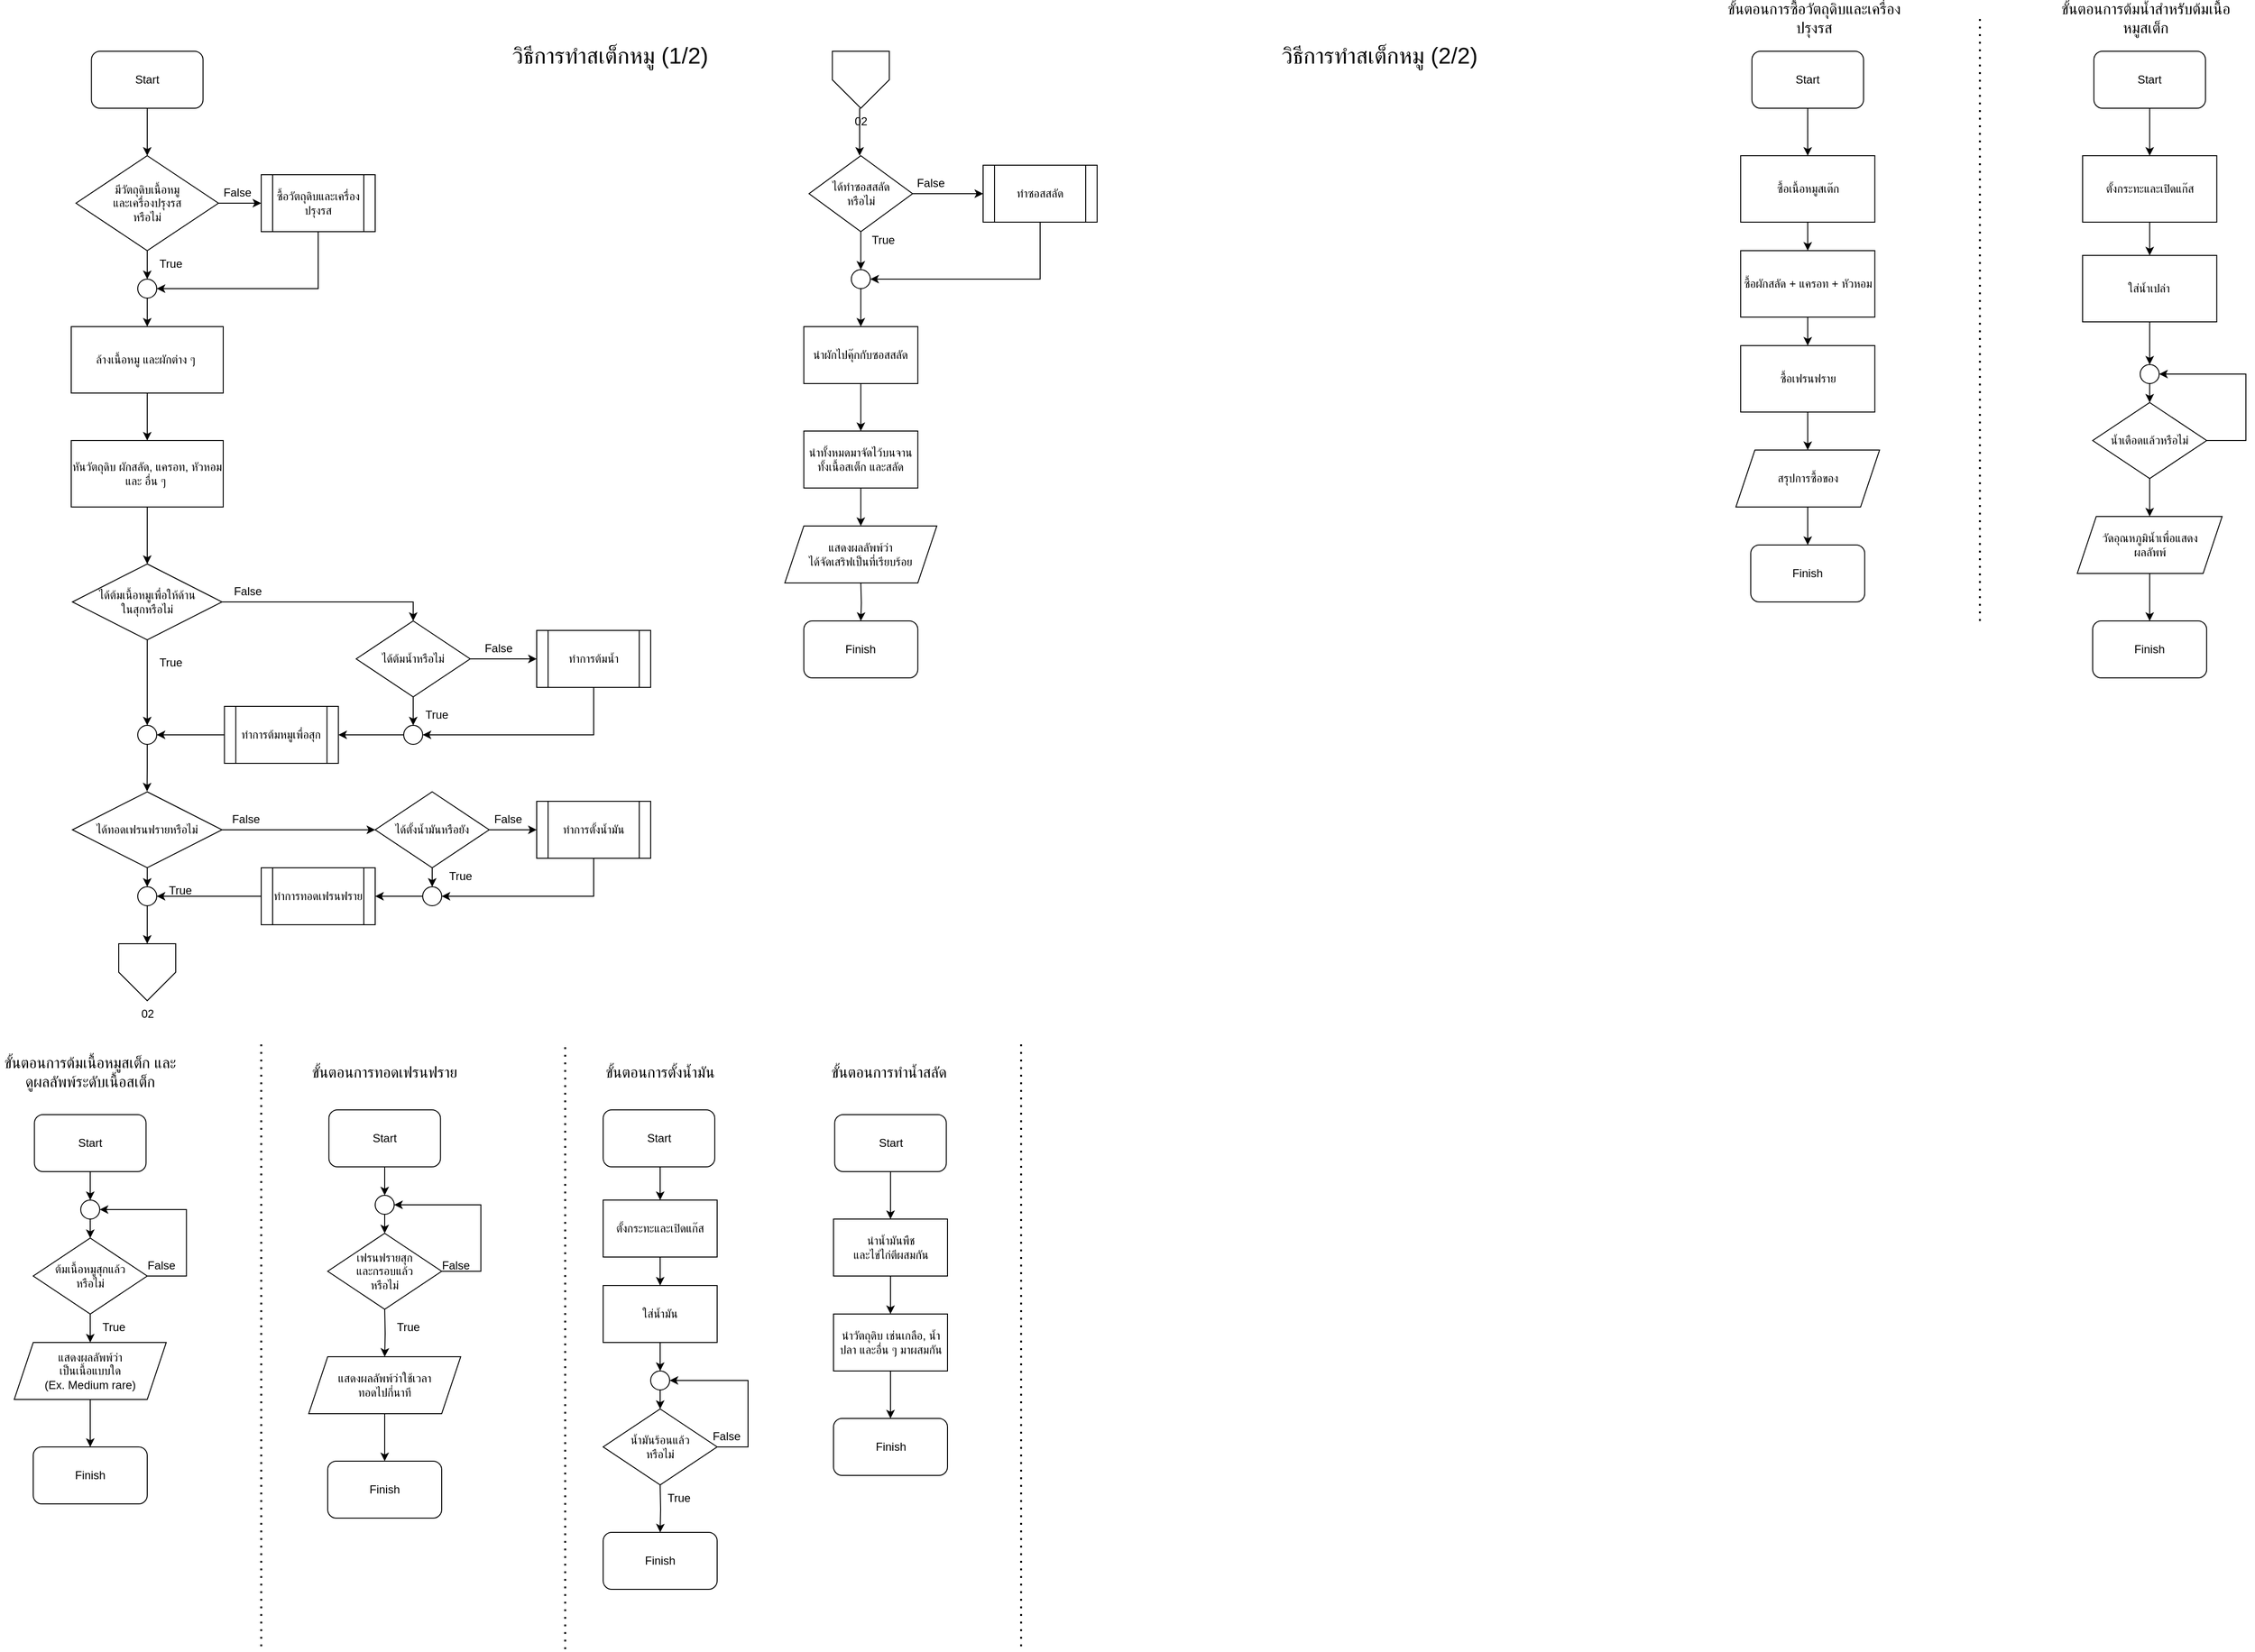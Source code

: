 <mxfile version="17.1.3" type="device"><diagram id="gJ90UiFm5n3dc3_7L640" name="Page-1"><mxGraphModel dx="1832" dy="1016" grid="1" gridSize="10" guides="1" tooltips="1" connect="1" arrows="1" fold="1" page="1" pageScale="1" pageWidth="850" pageHeight="1100" math="0" shadow="0"><root><mxCell id="0"/><mxCell id="1" parent="0"/><mxCell id="WUhJeXgYKdXcVIIAXhQl-6" style="edgeStyle=orthogonalEdgeStyle;rounded=0;orthogonalLoop=1;jettySize=auto;html=1;exitX=0.5;exitY=1;exitDx=0;exitDy=0;entryX=0.5;entryY=0;entryDx=0;entryDy=0;" edge="1" parent="1" source="WUhJeXgYKdXcVIIAXhQl-2" target="WUhJeXgYKdXcVIIAXhQl-5"><mxGeometry relative="1" as="geometry"/></mxCell><mxCell id="WUhJeXgYKdXcVIIAXhQl-2" value="Start" style="rounded=1;whiteSpace=wrap;html=1;" vertex="1" parent="1"><mxGeometry x="141.25" y="80" width="117.5" height="60" as="geometry"/></mxCell><mxCell id="WUhJeXgYKdXcVIIAXhQl-8" style="edgeStyle=orthogonalEdgeStyle;rounded=0;orthogonalLoop=1;jettySize=auto;html=1;exitX=1;exitY=0.5;exitDx=0;exitDy=0;" edge="1" parent="1" source="WUhJeXgYKdXcVIIAXhQl-5" target="WUhJeXgYKdXcVIIAXhQl-7"><mxGeometry relative="1" as="geometry"/></mxCell><mxCell id="WUhJeXgYKdXcVIIAXhQl-14" style="edgeStyle=orthogonalEdgeStyle;rounded=0;orthogonalLoop=1;jettySize=auto;html=1;exitX=0.5;exitY=1;exitDx=0;exitDy=0;entryX=0.5;entryY=0;entryDx=0;entryDy=0;" edge="1" parent="1" source="WUhJeXgYKdXcVIIAXhQl-5" target="WUhJeXgYKdXcVIIAXhQl-13"><mxGeometry relative="1" as="geometry"/></mxCell><mxCell id="WUhJeXgYKdXcVIIAXhQl-5" value="มีวัตถุดิบเนื้อหมู&lt;br&gt;และเครื่องปรุงรส&lt;br&gt;หรือไม่" style="rhombus;whiteSpace=wrap;html=1;" vertex="1" parent="1"><mxGeometry x="125" y="190" width="150" height="100" as="geometry"/></mxCell><mxCell id="WUhJeXgYKdXcVIIAXhQl-16" style="edgeStyle=orthogonalEdgeStyle;rounded=0;orthogonalLoop=1;jettySize=auto;html=1;exitX=0.5;exitY=1;exitDx=0;exitDy=0;entryX=1;entryY=0.5;entryDx=0;entryDy=0;" edge="1" parent="1" source="WUhJeXgYKdXcVIIAXhQl-7" target="WUhJeXgYKdXcVIIAXhQl-13"><mxGeometry relative="1" as="geometry"/></mxCell><mxCell id="WUhJeXgYKdXcVIIAXhQl-7" value="ซื้อวัตถุดิบและเครื่องปรุงรส" style="shape=process;whiteSpace=wrap;html=1;backgroundOutline=1;" vertex="1" parent="1"><mxGeometry x="320" y="210" width="120" height="60" as="geometry"/></mxCell><mxCell id="WUhJeXgYKdXcVIIAXhQl-15" style="edgeStyle=orthogonalEdgeStyle;rounded=0;orthogonalLoop=1;jettySize=auto;html=1;exitX=0.5;exitY=1;exitDx=0;exitDy=0;entryX=0.5;entryY=0;entryDx=0;entryDy=0;" edge="1" parent="1" source="WUhJeXgYKdXcVIIAXhQl-13"><mxGeometry relative="1" as="geometry"><mxPoint x="200" y="370" as="targetPoint"/></mxGeometry></mxCell><mxCell id="WUhJeXgYKdXcVIIAXhQl-13" value="" style="ellipse;whiteSpace=wrap;html=1;aspect=fixed;" vertex="1" parent="1"><mxGeometry x="190" y="320" width="20" height="20" as="geometry"/></mxCell><mxCell id="WUhJeXgYKdXcVIIAXhQl-25" style="edgeStyle=orthogonalEdgeStyle;rounded=0;orthogonalLoop=1;jettySize=auto;html=1;exitX=0.5;exitY=1;exitDx=0;exitDy=0;" edge="1" parent="1" source="WUhJeXgYKdXcVIIAXhQl-22" target="WUhJeXgYKdXcVIIAXhQl-24"><mxGeometry relative="1" as="geometry"/></mxCell><mxCell id="WUhJeXgYKdXcVIIAXhQl-22" value="ล้างเนื้อหมู และผักต่าง ๆ&amp;nbsp;" style="rounded=0;whiteSpace=wrap;html=1;" vertex="1" parent="1"><mxGeometry x="120" y="370" width="160" height="70" as="geometry"/></mxCell><mxCell id="WUhJeXgYKdXcVIIAXhQl-29" style="edgeStyle=orthogonalEdgeStyle;rounded=0;orthogonalLoop=1;jettySize=auto;html=1;exitX=0.5;exitY=1;exitDx=0;exitDy=0;entryX=0.5;entryY=0;entryDx=0;entryDy=0;" edge="1" parent="1" source="WUhJeXgYKdXcVIIAXhQl-24" target="WUhJeXgYKdXcVIIAXhQl-28"><mxGeometry relative="1" as="geometry"/></mxCell><mxCell id="WUhJeXgYKdXcVIIAXhQl-24" value="หันวัตถุดิบ ผักสลัด, แครอท, หัวหอม และ อื่น ๆ&amp;nbsp;" style="rounded=0;whiteSpace=wrap;html=1;" vertex="1" parent="1"><mxGeometry x="120" y="490" width="160" height="70" as="geometry"/></mxCell><mxCell id="WUhJeXgYKdXcVIIAXhQl-36" style="edgeStyle=orthogonalEdgeStyle;rounded=0;orthogonalLoop=1;jettySize=auto;html=1;exitX=0.5;exitY=1;exitDx=0;exitDy=0;entryX=0.5;entryY=0;entryDx=0;entryDy=0;" edge="1" parent="1" source="WUhJeXgYKdXcVIIAXhQl-28" target="WUhJeXgYKdXcVIIAXhQl-34"><mxGeometry relative="1" as="geometry"/></mxCell><mxCell id="WUhJeXgYKdXcVIIAXhQl-44" style="edgeStyle=orthogonalEdgeStyle;rounded=0;orthogonalLoop=1;jettySize=auto;html=1;exitX=1;exitY=0.5;exitDx=0;exitDy=0;entryX=0.5;entryY=0;entryDx=0;entryDy=0;" edge="1" parent="1" source="WUhJeXgYKdXcVIIAXhQl-28" target="WUhJeXgYKdXcVIIAXhQl-39"><mxGeometry relative="1" as="geometry"/></mxCell><mxCell id="WUhJeXgYKdXcVIIAXhQl-28" value="ได้ต้มเนื้อหมูเพื่อให้ด้าน&lt;br&gt;ในสุกหรือไม่" style="rhombus;whiteSpace=wrap;html=1;" vertex="1" parent="1"><mxGeometry x="121.25" y="620" width="157.5" height="80" as="geometry"/></mxCell><mxCell id="WUhJeXgYKdXcVIIAXhQl-37" style="edgeStyle=orthogonalEdgeStyle;rounded=0;orthogonalLoop=1;jettySize=auto;html=1;exitX=0.5;exitY=1;exitDx=0;exitDy=0;entryX=0.491;entryY=-0.006;entryDx=0;entryDy=0;entryPerimeter=0;" edge="1" parent="1" source="WUhJeXgYKdXcVIIAXhQl-34"><mxGeometry relative="1" as="geometry"><mxPoint x="199.81" y="859.58" as="targetPoint"/></mxGeometry></mxCell><mxCell id="WUhJeXgYKdXcVIIAXhQl-34" value="" style="ellipse;whiteSpace=wrap;html=1;aspect=fixed;" vertex="1" parent="1"><mxGeometry x="190" y="790" width="20" height="20" as="geometry"/></mxCell><mxCell id="WUhJeXgYKdXcVIIAXhQl-43" style="edgeStyle=orthogonalEdgeStyle;rounded=0;orthogonalLoop=1;jettySize=auto;html=1;exitX=0.5;exitY=1;exitDx=0;exitDy=0;entryX=1;entryY=0.5;entryDx=0;entryDy=0;" edge="1" parent="1" source="WUhJeXgYKdXcVIIAXhQl-38" target="WUhJeXgYKdXcVIIAXhQl-41"><mxGeometry relative="1" as="geometry"/></mxCell><mxCell id="WUhJeXgYKdXcVIIAXhQl-38" value="ทำการต้มนํ้า" style="shape=process;whiteSpace=wrap;html=1;backgroundOutline=1;" vertex="1" parent="1"><mxGeometry x="610" y="690" width="120" height="60" as="geometry"/></mxCell><mxCell id="WUhJeXgYKdXcVIIAXhQl-40" style="edgeStyle=orthogonalEdgeStyle;rounded=0;orthogonalLoop=1;jettySize=auto;html=1;exitX=1;exitY=0.5;exitDx=0;exitDy=0;entryX=0;entryY=0.5;entryDx=0;entryDy=0;" edge="1" parent="1" source="WUhJeXgYKdXcVIIAXhQl-39" target="WUhJeXgYKdXcVIIAXhQl-38"><mxGeometry relative="1" as="geometry"/></mxCell><mxCell id="WUhJeXgYKdXcVIIAXhQl-42" style="edgeStyle=orthogonalEdgeStyle;rounded=0;orthogonalLoop=1;jettySize=auto;html=1;exitX=0.5;exitY=1;exitDx=0;exitDy=0;entryX=0.5;entryY=0;entryDx=0;entryDy=0;" edge="1" parent="1" source="WUhJeXgYKdXcVIIAXhQl-39" target="WUhJeXgYKdXcVIIAXhQl-41"><mxGeometry relative="1" as="geometry"/></mxCell><mxCell id="WUhJeXgYKdXcVIIAXhQl-39" value="ได้ต้มนํ้าหรือไม่" style="rhombus;whiteSpace=wrap;html=1;" vertex="1" parent="1"><mxGeometry x="420" y="680" width="120" height="80" as="geometry"/></mxCell><mxCell id="WUhJeXgYKdXcVIIAXhQl-47" style="edgeStyle=orthogonalEdgeStyle;rounded=0;orthogonalLoop=1;jettySize=auto;html=1;exitX=0;exitY=0.5;exitDx=0;exitDy=0;" edge="1" parent="1" source="WUhJeXgYKdXcVIIAXhQl-41" target="WUhJeXgYKdXcVIIAXhQl-46"><mxGeometry relative="1" as="geometry"/></mxCell><mxCell id="WUhJeXgYKdXcVIIAXhQl-41" value="" style="ellipse;whiteSpace=wrap;html=1;aspect=fixed;" vertex="1" parent="1"><mxGeometry x="470" y="790" width="20" height="20" as="geometry"/></mxCell><mxCell id="WUhJeXgYKdXcVIIAXhQl-48" value="" style="edgeStyle=orthogonalEdgeStyle;rounded=0;orthogonalLoop=1;jettySize=auto;html=1;" edge="1" parent="1" source="WUhJeXgYKdXcVIIAXhQl-46" target="WUhJeXgYKdXcVIIAXhQl-34"><mxGeometry relative="1" as="geometry"/></mxCell><mxCell id="WUhJeXgYKdXcVIIAXhQl-46" value="ทำการต้มหมูเพื่อสุก" style="shape=process;whiteSpace=wrap;html=1;backgroundOutline=1;" vertex="1" parent="1"><mxGeometry x="281.25" y="770" width="120" height="60" as="geometry"/></mxCell><mxCell id="WUhJeXgYKdXcVIIAXhQl-50" value="02" style="verticalLabelPosition=bottom;verticalAlign=top;html=1;shape=offPageConnector;rounded=0;size=0.5;" vertex="1" parent="1"><mxGeometry x="170" y="1020" width="60" height="60" as="geometry"/></mxCell><mxCell id="WUhJeXgYKdXcVIIAXhQl-53" style="edgeStyle=orthogonalEdgeStyle;rounded=0;orthogonalLoop=1;jettySize=auto;html=1;exitX=0.5;exitY=1;exitDx=0;exitDy=0;entryX=0.5;entryY=0;entryDx=0;entryDy=0;" edge="1" parent="1"><mxGeometry relative="1" as="geometry"><mxPoint x="950" y="140" as="sourcePoint"/><mxPoint x="950.0" y="190" as="targetPoint"/></mxGeometry></mxCell><mxCell id="WUhJeXgYKdXcVIIAXhQl-83" value="02" style="verticalLabelPosition=bottom;verticalAlign=top;html=1;shape=offPageConnector;rounded=0;size=0.5;" vertex="1" parent="1"><mxGeometry x="921.25" y="80" width="60" height="60" as="geometry"/></mxCell><mxCell id="WUhJeXgYKdXcVIIAXhQl-91" style="edgeStyle=orthogonalEdgeStyle;rounded=0;orthogonalLoop=1;jettySize=auto;html=1;exitX=0.5;exitY=1;exitDx=0;exitDy=0;entryX=0.5;entryY=0;entryDx=0;entryDy=0;" edge="1" parent="1" source="WUhJeXgYKdXcVIIAXhQl-84" target="WUhJeXgYKdXcVIIAXhQl-88"><mxGeometry relative="1" as="geometry"/></mxCell><mxCell id="WUhJeXgYKdXcVIIAXhQl-165" style="edgeStyle=orthogonalEdgeStyle;rounded=0;orthogonalLoop=1;jettySize=auto;html=1;exitX=1;exitY=0.5;exitDx=0;exitDy=0;entryX=0;entryY=0.5;entryDx=0;entryDy=0;" edge="1" parent="1" source="WUhJeXgYKdXcVIIAXhQl-84" target="WUhJeXgYKdXcVIIAXhQl-164"><mxGeometry relative="1" as="geometry"/></mxCell><mxCell id="WUhJeXgYKdXcVIIAXhQl-84" value="ได้ทอดเฟรนฟรายหรือไม่" style="rhombus;whiteSpace=wrap;html=1;" vertex="1" parent="1"><mxGeometry x="121.25" y="860" width="157.5" height="80" as="geometry"/></mxCell><mxCell id="WUhJeXgYKdXcVIIAXhQl-89" style="edgeStyle=orthogonalEdgeStyle;rounded=0;orthogonalLoop=1;jettySize=auto;html=1;exitX=0.5;exitY=1;exitDx=0;exitDy=0;entryX=0.5;entryY=0;entryDx=0;entryDy=0;" edge="1" parent="1" source="WUhJeXgYKdXcVIIAXhQl-88" target="WUhJeXgYKdXcVIIAXhQl-50"><mxGeometry relative="1" as="geometry"/></mxCell><mxCell id="WUhJeXgYKdXcVIIAXhQl-88" value="" style="ellipse;whiteSpace=wrap;html=1;aspect=fixed;" vertex="1" parent="1"><mxGeometry x="190" y="960" width="20" height="20" as="geometry"/></mxCell><mxCell id="WUhJeXgYKdXcVIIAXhQl-95" style="edgeStyle=orthogonalEdgeStyle;rounded=0;orthogonalLoop=1;jettySize=auto;html=1;exitX=1;exitY=0.5;exitDx=0;exitDy=0;entryX=0;entryY=0.5;entryDx=0;entryDy=0;" edge="1" parent="1" source="WUhJeXgYKdXcVIIAXhQl-92" target="WUhJeXgYKdXcVIIAXhQl-94"><mxGeometry relative="1" as="geometry"/></mxCell><mxCell id="WUhJeXgYKdXcVIIAXhQl-97" style="edgeStyle=orthogonalEdgeStyle;rounded=0;orthogonalLoop=1;jettySize=auto;html=1;exitX=0.5;exitY=1;exitDx=0;exitDy=0;entryX=0.5;entryY=0;entryDx=0;entryDy=0;" edge="1" parent="1" source="WUhJeXgYKdXcVIIAXhQl-92" target="WUhJeXgYKdXcVIIAXhQl-93"><mxGeometry relative="1" as="geometry"/></mxCell><mxCell id="WUhJeXgYKdXcVIIAXhQl-92" value="ได้ทำซอสสลัด&lt;br&gt;หรือไม่" style="rhombus;whiteSpace=wrap;html=1;" vertex="1" parent="1"><mxGeometry x="896.75" y="190" width="109" height="80" as="geometry"/></mxCell><mxCell id="WUhJeXgYKdXcVIIAXhQl-101" style="edgeStyle=orthogonalEdgeStyle;rounded=0;orthogonalLoop=1;jettySize=auto;html=1;exitX=0.5;exitY=1;exitDx=0;exitDy=0;entryX=0.5;entryY=0;entryDx=0;entryDy=0;" edge="1" parent="1" source="WUhJeXgYKdXcVIIAXhQl-93" target="WUhJeXgYKdXcVIIAXhQl-99"><mxGeometry relative="1" as="geometry"/></mxCell><mxCell id="WUhJeXgYKdXcVIIAXhQl-93" value="" style="ellipse;whiteSpace=wrap;html=1;aspect=fixed;" vertex="1" parent="1"><mxGeometry x="941.25" y="310" width="20" height="20" as="geometry"/></mxCell><mxCell id="WUhJeXgYKdXcVIIAXhQl-96" style="edgeStyle=orthogonalEdgeStyle;rounded=0;orthogonalLoop=1;jettySize=auto;html=1;exitX=0.5;exitY=1;exitDx=0;exitDy=0;entryX=1;entryY=0.5;entryDx=0;entryDy=0;" edge="1" parent="1" source="WUhJeXgYKdXcVIIAXhQl-94" target="WUhJeXgYKdXcVIIAXhQl-93"><mxGeometry relative="1" as="geometry"/></mxCell><mxCell id="WUhJeXgYKdXcVIIAXhQl-94" value="ทำซอสสลัด" style="shape=process;whiteSpace=wrap;html=1;backgroundOutline=1;" vertex="1" parent="1"><mxGeometry x="1080" y="200" width="120" height="60" as="geometry"/></mxCell><mxCell id="WUhJeXgYKdXcVIIAXhQl-103" style="edgeStyle=orthogonalEdgeStyle;rounded=0;orthogonalLoop=1;jettySize=auto;html=1;exitX=0.5;exitY=1;exitDx=0;exitDy=0;entryX=0.5;entryY=0;entryDx=0;entryDy=0;" edge="1" parent="1" source="WUhJeXgYKdXcVIIAXhQl-99" target="WUhJeXgYKdXcVIIAXhQl-102"><mxGeometry relative="1" as="geometry"/></mxCell><mxCell id="WUhJeXgYKdXcVIIAXhQl-99" value="นำผักไปคุ๊กกับซอสสลัด" style="rounded=0;whiteSpace=wrap;html=1;" vertex="1" parent="1"><mxGeometry x="891.25" y="370" width="120" height="60" as="geometry"/></mxCell><mxCell id="WUhJeXgYKdXcVIIAXhQl-106" style="edgeStyle=orthogonalEdgeStyle;rounded=0;orthogonalLoop=1;jettySize=auto;html=1;exitX=0.5;exitY=1;exitDx=0;exitDy=0;entryX=0.5;entryY=0;entryDx=0;entryDy=0;" edge="1" parent="1" target="WUhJeXgYKdXcVIIAXhQl-104"><mxGeometry relative="1" as="geometry"><mxPoint x="951.25" y="640" as="sourcePoint"/></mxGeometry></mxCell><mxCell id="WUhJeXgYKdXcVIIAXhQl-196" style="edgeStyle=orthogonalEdgeStyle;rounded=0;orthogonalLoop=1;jettySize=auto;html=1;exitX=0.5;exitY=1;exitDx=0;exitDy=0;" edge="1" parent="1" source="WUhJeXgYKdXcVIIAXhQl-102" target="WUhJeXgYKdXcVIIAXhQl-195"><mxGeometry relative="1" as="geometry"/></mxCell><mxCell id="WUhJeXgYKdXcVIIAXhQl-102" value="นำทั้งหมดมาจัดไว้บนจาน ทั้งเนื้อสเต็ก และสลัด" style="rounded=0;whiteSpace=wrap;html=1;" vertex="1" parent="1"><mxGeometry x="891.25" y="480" width="120" height="60" as="geometry"/></mxCell><mxCell id="WUhJeXgYKdXcVIIAXhQl-104" value="Finish" style="rounded=1;whiteSpace=wrap;html=1;" vertex="1" parent="1"><mxGeometry x="891.25" y="680" width="120" height="60" as="geometry"/></mxCell><mxCell id="WUhJeXgYKdXcVIIAXhQl-107" style="edgeStyle=orthogonalEdgeStyle;rounded=0;orthogonalLoop=1;jettySize=auto;html=1;exitX=0.5;exitY=1;exitDx=0;exitDy=0;entryX=0.5;entryY=0;entryDx=0;entryDy=0;" edge="1" parent="1" source="WUhJeXgYKdXcVIIAXhQl-108"><mxGeometry relative="1" as="geometry"><mxPoint x="1948.13" y="190" as="targetPoint"/></mxGeometry></mxCell><mxCell id="WUhJeXgYKdXcVIIAXhQl-108" value="Start" style="rounded=1;whiteSpace=wrap;html=1;" vertex="1" parent="1"><mxGeometry x="1889.38" y="80" width="117.5" height="60" as="geometry"/></mxCell><mxCell id="WUhJeXgYKdXcVIIAXhQl-116" style="edgeStyle=orthogonalEdgeStyle;rounded=0;orthogonalLoop=1;jettySize=auto;html=1;exitX=0.5;exitY=1;exitDx=0;exitDy=0;entryX=0.5;entryY=0;entryDx=0;entryDy=0;" edge="1" parent="1" source="WUhJeXgYKdXcVIIAXhQl-112" target="WUhJeXgYKdXcVIIAXhQl-115"><mxGeometry relative="1" as="geometry"/></mxCell><mxCell id="WUhJeXgYKdXcVIIAXhQl-112" value="ซื้อเนื้อหมูสเต๊ก" style="rounded=0;whiteSpace=wrap;html=1;" vertex="1" parent="1"><mxGeometry x="1877.51" y="190" width="141.25" height="70" as="geometry"/></mxCell><mxCell id="WUhJeXgYKdXcVIIAXhQl-121" style="edgeStyle=orthogonalEdgeStyle;rounded=0;orthogonalLoop=1;jettySize=auto;html=1;exitX=0.5;exitY=1;exitDx=0;exitDy=0;entryX=0.5;entryY=0;entryDx=0;entryDy=0;" edge="1" parent="1" source="WUhJeXgYKdXcVIIAXhQl-114" target="WUhJeXgYKdXcVIIAXhQl-120"><mxGeometry relative="1" as="geometry"/></mxCell><mxCell id="WUhJeXgYKdXcVIIAXhQl-114" value="สรุปการซื้อของ" style="shape=parallelogram;perimeter=parallelogramPerimeter;whiteSpace=wrap;html=1;fixedSize=1;" vertex="1" parent="1"><mxGeometry x="1872.51" y="500" width="151.25" height="60" as="geometry"/></mxCell><mxCell id="WUhJeXgYKdXcVIIAXhQl-118" style="edgeStyle=orthogonalEdgeStyle;rounded=0;orthogonalLoop=1;jettySize=auto;html=1;exitX=0.5;exitY=1;exitDx=0;exitDy=0;entryX=0.5;entryY=0;entryDx=0;entryDy=0;" edge="1" parent="1" source="WUhJeXgYKdXcVIIAXhQl-115" target="WUhJeXgYKdXcVIIAXhQl-117"><mxGeometry relative="1" as="geometry"/></mxCell><mxCell id="WUhJeXgYKdXcVIIAXhQl-115" value="ซื้อผักสลัด + แครอท + หัวหอม" style="rounded=0;whiteSpace=wrap;html=1;" vertex="1" parent="1"><mxGeometry x="1877.51" y="290" width="141.25" height="70" as="geometry"/></mxCell><mxCell id="WUhJeXgYKdXcVIIAXhQl-119" style="edgeStyle=orthogonalEdgeStyle;rounded=0;orthogonalLoop=1;jettySize=auto;html=1;exitX=0.5;exitY=1;exitDx=0;exitDy=0;entryX=0.5;entryY=0;entryDx=0;entryDy=0;" edge="1" parent="1" source="WUhJeXgYKdXcVIIAXhQl-117" target="WUhJeXgYKdXcVIIAXhQl-114"><mxGeometry relative="1" as="geometry"/></mxCell><mxCell id="WUhJeXgYKdXcVIIAXhQl-117" value="ซื้อเฟรนฟราย" style="rounded=0;whiteSpace=wrap;html=1;" vertex="1" parent="1"><mxGeometry x="1877.51" y="390" width="141.25" height="70" as="geometry"/></mxCell><mxCell id="WUhJeXgYKdXcVIIAXhQl-120" value="Finish" style="rounded=1;whiteSpace=wrap;html=1;" vertex="1" parent="1"><mxGeometry x="1888.13" y="600" width="120" height="60" as="geometry"/></mxCell><mxCell id="WUhJeXgYKdXcVIIAXhQl-221" value="" style="edgeStyle=orthogonalEdgeStyle;rounded=0;orthogonalLoop=1;jettySize=auto;html=1;fontSize=24;" edge="1" parent="1" source="WUhJeXgYKdXcVIIAXhQl-124" target="WUhJeXgYKdXcVIIAXhQl-217"><mxGeometry relative="1" as="geometry"/></mxCell><mxCell id="WUhJeXgYKdXcVIIAXhQl-124" value="Start" style="rounded=1;whiteSpace=wrap;html=1;" vertex="1" parent="1"><mxGeometry x="2249.39" y="80" width="117.5" height="60" as="geometry"/></mxCell><mxCell id="WUhJeXgYKdXcVIIAXhQl-129" style="edgeStyle=orthogonalEdgeStyle;rounded=0;orthogonalLoop=1;jettySize=auto;html=1;exitX=1;exitY=0.5;exitDx=0;exitDy=0;entryX=1;entryY=0.5;entryDx=0;entryDy=0;" edge="1" parent="1" source="WUhJeXgYKdXcVIIAXhQl-125" target="WUhJeXgYKdXcVIIAXhQl-126"><mxGeometry relative="1" as="geometry"><Array as="points"><mxPoint x="2409.38" y="490"/><mxPoint x="2409.38" y="420"/></Array></mxGeometry></mxCell><mxCell id="WUhJeXgYKdXcVIIAXhQl-151" style="edgeStyle=orthogonalEdgeStyle;rounded=0;orthogonalLoop=1;jettySize=auto;html=1;exitX=0.5;exitY=1;exitDx=0;exitDy=0;entryX=0.5;entryY=0;entryDx=0;entryDy=0;" edge="1" parent="1" source="WUhJeXgYKdXcVIIAXhQl-125" target="WUhJeXgYKdXcVIIAXhQl-149"><mxGeometry relative="1" as="geometry"/></mxCell><mxCell id="WUhJeXgYKdXcVIIAXhQl-125" value="นํ้าเดือดแล้วหรือไม่" style="rhombus;whiteSpace=wrap;html=1;" vertex="1" parent="1"><mxGeometry x="2248.13" y="450" width="120" height="80" as="geometry"/></mxCell><mxCell id="WUhJeXgYKdXcVIIAXhQl-128" style="edgeStyle=orthogonalEdgeStyle;rounded=0;orthogonalLoop=1;jettySize=auto;html=1;exitX=0.5;exitY=1;exitDx=0;exitDy=0;entryX=0.5;entryY=0;entryDx=0;entryDy=0;" edge="1" parent="1" source="WUhJeXgYKdXcVIIAXhQl-126" target="WUhJeXgYKdXcVIIAXhQl-125"><mxGeometry relative="1" as="geometry"/></mxCell><mxCell id="WUhJeXgYKdXcVIIAXhQl-126" value="" style="ellipse;whiteSpace=wrap;html=1;aspect=fixed;" vertex="1" parent="1"><mxGeometry x="2298.13" y="410" width="20" height="20" as="geometry"/></mxCell><mxCell id="WUhJeXgYKdXcVIIAXhQl-132" style="edgeStyle=orthogonalEdgeStyle;rounded=0;orthogonalLoop=1;jettySize=auto;html=1;exitX=0.5;exitY=1;exitDx=0;exitDy=0;entryX=0.5;entryY=0;entryDx=0;entryDy=0;" edge="1" parent="1" source="WUhJeXgYKdXcVIIAXhQl-133" target="WUhJeXgYKdXcVIIAXhQl-137"><mxGeometry relative="1" as="geometry"/></mxCell><mxCell id="WUhJeXgYKdXcVIIAXhQl-133" value="Start" style="rounded=1;whiteSpace=wrap;html=1;" vertex="1" parent="1"><mxGeometry x="81.25" y="1200" width="117.5" height="60" as="geometry"/></mxCell><mxCell id="WUhJeXgYKdXcVIIAXhQl-134" style="edgeStyle=orthogonalEdgeStyle;rounded=0;orthogonalLoop=1;jettySize=auto;html=1;exitX=1;exitY=0.5;exitDx=0;exitDy=0;entryX=1;entryY=0.5;entryDx=0;entryDy=0;" edge="1" parent="1" source="WUhJeXgYKdXcVIIAXhQl-135" target="WUhJeXgYKdXcVIIAXhQl-137"><mxGeometry relative="1" as="geometry"><Array as="points"><mxPoint x="241.25" y="1370"/><mxPoint x="241.25" y="1300"/></Array></mxGeometry></mxCell><mxCell id="WUhJeXgYKdXcVIIAXhQl-158" value="" style="edgeStyle=orthogonalEdgeStyle;rounded=0;orthogonalLoop=1;jettySize=auto;html=1;" edge="1" parent="1" source="WUhJeXgYKdXcVIIAXhQl-135" target="WUhJeXgYKdXcVIIAXhQl-153"><mxGeometry relative="1" as="geometry"/></mxCell><mxCell id="WUhJeXgYKdXcVIIAXhQl-135" value="ต้มเนื้อหมูสุกแล้ว&lt;br&gt;หรือไม่" style="rhombus;whiteSpace=wrap;html=1;" vertex="1" parent="1"><mxGeometry x="80" y="1330" width="120" height="80" as="geometry"/></mxCell><mxCell id="WUhJeXgYKdXcVIIAXhQl-136" style="edgeStyle=orthogonalEdgeStyle;rounded=0;orthogonalLoop=1;jettySize=auto;html=1;exitX=0.5;exitY=1;exitDx=0;exitDy=0;entryX=0.5;entryY=0;entryDx=0;entryDy=0;" edge="1" parent="1" source="WUhJeXgYKdXcVIIAXhQl-137" target="WUhJeXgYKdXcVIIAXhQl-135"><mxGeometry relative="1" as="geometry"/></mxCell><mxCell id="WUhJeXgYKdXcVIIAXhQl-137" value="" style="ellipse;whiteSpace=wrap;html=1;aspect=fixed;" vertex="1" parent="1"><mxGeometry x="130" y="1290" width="20" height="20" as="geometry"/></mxCell><mxCell id="WUhJeXgYKdXcVIIAXhQl-140" style="edgeStyle=orthogonalEdgeStyle;rounded=0;orthogonalLoop=1;jettySize=auto;html=1;exitX=0.5;exitY=1;exitDx=0;exitDy=0;entryX=0.5;entryY=0;entryDx=0;entryDy=0;" edge="1" parent="1" source="WUhJeXgYKdXcVIIAXhQl-141" target="WUhJeXgYKdXcVIIAXhQl-145"><mxGeometry relative="1" as="geometry"/></mxCell><mxCell id="WUhJeXgYKdXcVIIAXhQl-141" value="Start" style="rounded=1;whiteSpace=wrap;html=1;" vertex="1" parent="1"><mxGeometry x="391.25" y="1195" width="117.5" height="60" as="geometry"/></mxCell><mxCell id="WUhJeXgYKdXcVIIAXhQl-142" style="edgeStyle=orthogonalEdgeStyle;rounded=0;orthogonalLoop=1;jettySize=auto;html=1;exitX=1;exitY=0.5;exitDx=0;exitDy=0;entryX=1;entryY=0.5;entryDx=0;entryDy=0;" edge="1" parent="1" source="WUhJeXgYKdXcVIIAXhQl-143" target="WUhJeXgYKdXcVIIAXhQl-145"><mxGeometry relative="1" as="geometry"><Array as="points"><mxPoint x="551.25" y="1365"/><mxPoint x="551.25" y="1295"/></Array></mxGeometry></mxCell><mxCell id="WUhJeXgYKdXcVIIAXhQl-143" value="เฟรนฟรายสุก&lt;br&gt;และกรอบแล้ว&lt;br&gt;หรือไม่" style="rhombus;whiteSpace=wrap;html=1;" vertex="1" parent="1"><mxGeometry x="390" y="1325" width="120" height="80" as="geometry"/></mxCell><mxCell id="WUhJeXgYKdXcVIIAXhQl-144" style="edgeStyle=orthogonalEdgeStyle;rounded=0;orthogonalLoop=1;jettySize=auto;html=1;exitX=0.5;exitY=1;exitDx=0;exitDy=0;entryX=0.5;entryY=0;entryDx=0;entryDy=0;" edge="1" parent="1" source="WUhJeXgYKdXcVIIAXhQl-145" target="WUhJeXgYKdXcVIIAXhQl-143"><mxGeometry relative="1" as="geometry"/></mxCell><mxCell id="WUhJeXgYKdXcVIIAXhQl-145" value="" style="ellipse;whiteSpace=wrap;html=1;aspect=fixed;" vertex="1" parent="1"><mxGeometry x="440" y="1285" width="20" height="20" as="geometry"/></mxCell><mxCell id="WUhJeXgYKdXcVIIAXhQl-146" style="edgeStyle=orthogonalEdgeStyle;rounded=0;orthogonalLoop=1;jettySize=auto;html=1;exitX=0.5;exitY=1;exitDx=0;exitDy=0;entryX=0.5;entryY=0;entryDx=0;entryDy=0;" edge="1" parent="1" target="WUhJeXgYKdXcVIIAXhQl-160"><mxGeometry relative="1" as="geometry"><mxPoint x="450.005" y="1405" as="sourcePoint"/><mxPoint x="450" y="1445" as="targetPoint"/></mxGeometry></mxCell><mxCell id="WUhJeXgYKdXcVIIAXhQl-148" value="Finish" style="rounded=1;whiteSpace=wrap;html=1;" vertex="1" parent="1"><mxGeometry x="2248.1" y="680" width="120" height="60" as="geometry"/></mxCell><mxCell id="WUhJeXgYKdXcVIIAXhQl-150" value="" style="edgeStyle=orthogonalEdgeStyle;rounded=0;orthogonalLoop=1;jettySize=auto;html=1;" edge="1" parent="1" source="WUhJeXgYKdXcVIIAXhQl-149"><mxGeometry relative="1" as="geometry"><mxPoint x="2308.129" y="680" as="targetPoint"/></mxGeometry></mxCell><mxCell id="WUhJeXgYKdXcVIIAXhQl-149" value="วัดอุณหภูมินํ้าเพื่อแสดง&lt;br&gt;ผลลัพพ์" style="shape=parallelogram;perimeter=parallelogramPerimeter;whiteSpace=wrap;html=1;fixedSize=1;" vertex="1" parent="1"><mxGeometry x="2231.88" y="570" width="152.5" height="60" as="geometry"/></mxCell><mxCell id="WUhJeXgYKdXcVIIAXhQl-152" value="Finish" style="rounded=1;whiteSpace=wrap;html=1;" vertex="1" parent="1"><mxGeometry x="80" y="1550" width="120" height="60" as="geometry"/></mxCell><mxCell id="WUhJeXgYKdXcVIIAXhQl-155" style="edgeStyle=orthogonalEdgeStyle;rounded=0;orthogonalLoop=1;jettySize=auto;html=1;exitX=0.5;exitY=1;exitDx=0;exitDy=0;entryX=0.5;entryY=0;entryDx=0;entryDy=0;" edge="1" parent="1" source="WUhJeXgYKdXcVIIAXhQl-153" target="WUhJeXgYKdXcVIIAXhQl-152"><mxGeometry relative="1" as="geometry"/></mxCell><mxCell id="WUhJeXgYKdXcVIIAXhQl-153" value="แสดงผลลัพพ์ว่า&lt;br&gt;เป็นเนื้อแบบใด&lt;br&gt;(Ex. Medium rare)" style="shape=parallelogram;perimeter=parallelogramPerimeter;whiteSpace=wrap;html=1;fixedSize=1;" vertex="1" parent="1"><mxGeometry x="60" y="1440" width="160" height="60" as="geometry"/></mxCell><mxCell id="WUhJeXgYKdXcVIIAXhQl-159" value="Finish" style="rounded=1;whiteSpace=wrap;html=1;" vertex="1" parent="1"><mxGeometry x="390" y="1565" width="120" height="60" as="geometry"/></mxCell><mxCell id="WUhJeXgYKdXcVIIAXhQl-161" value="" style="edgeStyle=orthogonalEdgeStyle;rounded=0;orthogonalLoop=1;jettySize=auto;html=1;" edge="1" parent="1" source="WUhJeXgYKdXcVIIAXhQl-160" target="WUhJeXgYKdXcVIIAXhQl-159"><mxGeometry relative="1" as="geometry"/></mxCell><mxCell id="WUhJeXgYKdXcVIIAXhQl-160" value="แสดงผลลัพพ์ว่าใช้เวลา&lt;br&gt;ทอดไปกี่นาที" style="shape=parallelogram;perimeter=parallelogramPerimeter;whiteSpace=wrap;html=1;fixedSize=1;" vertex="1" parent="1"><mxGeometry x="370" y="1455" width="160" height="60" as="geometry"/></mxCell><mxCell id="WUhJeXgYKdXcVIIAXhQl-163" style="edgeStyle=orthogonalEdgeStyle;rounded=0;orthogonalLoop=1;jettySize=auto;html=1;exitX=0;exitY=0.5;exitDx=0;exitDy=0;entryX=1;entryY=0.5;entryDx=0;entryDy=0;" edge="1" parent="1" source="WUhJeXgYKdXcVIIAXhQl-162" target="WUhJeXgYKdXcVIIAXhQl-88"><mxGeometry relative="1" as="geometry"/></mxCell><mxCell id="WUhJeXgYKdXcVIIAXhQl-162" value="ทำการทอดเฟรนฟราย" style="shape=process;whiteSpace=wrap;html=1;backgroundOutline=1;" vertex="1" parent="1"><mxGeometry x="320" y="940" width="120" height="60" as="geometry"/></mxCell><mxCell id="WUhJeXgYKdXcVIIAXhQl-168" style="edgeStyle=orthogonalEdgeStyle;rounded=0;orthogonalLoop=1;jettySize=auto;html=1;exitX=0.5;exitY=1;exitDx=0;exitDy=0;entryX=0.5;entryY=0;entryDx=0;entryDy=0;" edge="1" parent="1" source="WUhJeXgYKdXcVIIAXhQl-164" target="WUhJeXgYKdXcVIIAXhQl-166"><mxGeometry relative="1" as="geometry"/></mxCell><mxCell id="WUhJeXgYKdXcVIIAXhQl-170" style="edgeStyle=orthogonalEdgeStyle;rounded=0;orthogonalLoop=1;jettySize=auto;html=1;exitX=1;exitY=0.5;exitDx=0;exitDy=0;entryX=0;entryY=0.5;entryDx=0;entryDy=0;" edge="1" parent="1" source="WUhJeXgYKdXcVIIAXhQl-164" target="WUhJeXgYKdXcVIIAXhQl-169"><mxGeometry relative="1" as="geometry"/></mxCell><mxCell id="WUhJeXgYKdXcVIIAXhQl-164" value="ได้ตั้งนํ้ามันหรือยัง" style="rhombus;whiteSpace=wrap;html=1;" vertex="1" parent="1"><mxGeometry x="440" y="860" width="120" height="80" as="geometry"/></mxCell><mxCell id="WUhJeXgYKdXcVIIAXhQl-167" style="edgeStyle=orthogonalEdgeStyle;rounded=0;orthogonalLoop=1;jettySize=auto;html=1;exitX=0;exitY=0.5;exitDx=0;exitDy=0;entryX=1;entryY=0.5;entryDx=0;entryDy=0;" edge="1" parent="1" source="WUhJeXgYKdXcVIIAXhQl-166" target="WUhJeXgYKdXcVIIAXhQl-162"><mxGeometry relative="1" as="geometry"/></mxCell><mxCell id="WUhJeXgYKdXcVIIAXhQl-166" value="" style="ellipse;whiteSpace=wrap;html=1;aspect=fixed;" vertex="1" parent="1"><mxGeometry x="490" y="960" width="20" height="20" as="geometry"/></mxCell><mxCell id="WUhJeXgYKdXcVIIAXhQl-171" style="edgeStyle=orthogonalEdgeStyle;rounded=0;orthogonalLoop=1;jettySize=auto;html=1;exitX=0.5;exitY=1;exitDx=0;exitDy=0;entryX=1;entryY=0.5;entryDx=0;entryDy=0;" edge="1" parent="1" source="WUhJeXgYKdXcVIIAXhQl-169" target="WUhJeXgYKdXcVIIAXhQl-166"><mxGeometry relative="1" as="geometry"/></mxCell><mxCell id="WUhJeXgYKdXcVIIAXhQl-169" value="ทำการตั้งนํ้ามัน" style="shape=process;whiteSpace=wrap;html=1;backgroundOutline=1;" vertex="1" parent="1"><mxGeometry x="610" y="870" width="120" height="60" as="geometry"/></mxCell><mxCell id="WUhJeXgYKdXcVIIAXhQl-209" style="edgeStyle=orthogonalEdgeStyle;rounded=0;orthogonalLoop=1;jettySize=auto;html=1;exitX=0.5;exitY=1;exitDx=0;exitDy=0;entryX=0.5;entryY=0;entryDx=0;entryDy=0;fontSize=16;" edge="1" parent="1" source="WUhJeXgYKdXcVIIAXhQl-173" target="WUhJeXgYKdXcVIIAXhQl-206"><mxGeometry relative="1" as="geometry"/></mxCell><mxCell id="WUhJeXgYKdXcVIIAXhQl-173" value="Start" style="rounded=1;whiteSpace=wrap;html=1;" vertex="1" parent="1"><mxGeometry x="680" y="1195" width="117.5" height="60" as="geometry"/></mxCell><mxCell id="WUhJeXgYKdXcVIIAXhQl-174" style="edgeStyle=orthogonalEdgeStyle;rounded=0;orthogonalLoop=1;jettySize=auto;html=1;exitX=1;exitY=0.5;exitDx=0;exitDy=0;entryX=1;entryY=0.5;entryDx=0;entryDy=0;" edge="1" parent="1" source="WUhJeXgYKdXcVIIAXhQl-175" target="WUhJeXgYKdXcVIIAXhQl-177"><mxGeometry relative="1" as="geometry"><Array as="points"><mxPoint x="832.5" y="1550"/><mxPoint x="832.5" y="1480"/></Array></mxGeometry></mxCell><mxCell id="WUhJeXgYKdXcVIIAXhQl-175" value="นํ้ามันร้อนแล้ว&lt;br&gt;หรือไม่" style="rhombus;whiteSpace=wrap;html=1;" vertex="1" parent="1"><mxGeometry x="680" y="1510" width="120" height="80" as="geometry"/></mxCell><mxCell id="WUhJeXgYKdXcVIIAXhQl-176" style="edgeStyle=orthogonalEdgeStyle;rounded=0;orthogonalLoop=1;jettySize=auto;html=1;exitX=0.5;exitY=1;exitDx=0;exitDy=0;entryX=0.5;entryY=0;entryDx=0;entryDy=0;" edge="1" parent="1" source="WUhJeXgYKdXcVIIAXhQl-177" target="WUhJeXgYKdXcVIIAXhQl-175"><mxGeometry relative="1" as="geometry"/></mxCell><mxCell id="WUhJeXgYKdXcVIIAXhQl-177" value="" style="ellipse;whiteSpace=wrap;html=1;aspect=fixed;" vertex="1" parent="1"><mxGeometry x="730" y="1470" width="20" height="20" as="geometry"/></mxCell><mxCell id="WUhJeXgYKdXcVIIAXhQl-179" value="Finish" style="rounded=1;whiteSpace=wrap;html=1;" vertex="1" parent="1"><mxGeometry x="680" y="1640" width="120" height="60" as="geometry"/></mxCell><mxCell id="WUhJeXgYKdXcVIIAXhQl-180" value="" style="edgeStyle=orthogonalEdgeStyle;rounded=0;orthogonalLoop=1;jettySize=auto;html=1;" edge="1" parent="1" target="WUhJeXgYKdXcVIIAXhQl-179"><mxGeometry relative="1" as="geometry"><mxPoint x="740" y="1590" as="sourcePoint"/></mxGeometry></mxCell><mxCell id="WUhJeXgYKdXcVIIAXhQl-194" value="" style="edgeStyle=orthogonalEdgeStyle;rounded=0;orthogonalLoop=1;jettySize=auto;html=1;" edge="1" parent="1" source="WUhJeXgYKdXcVIIAXhQl-183" target="WUhJeXgYKdXcVIIAXhQl-190"><mxGeometry relative="1" as="geometry"/></mxCell><mxCell id="WUhJeXgYKdXcVIIAXhQl-183" value="Start" style="rounded=1;whiteSpace=wrap;html=1;" vertex="1" parent="1"><mxGeometry x="923.75" y="1200" width="117.5" height="60" as="geometry"/></mxCell><mxCell id="WUhJeXgYKdXcVIIAXhQl-188" value="Finish" style="rounded=1;whiteSpace=wrap;html=1;" vertex="1" parent="1"><mxGeometry x="922.5" y="1520" width="120" height="60" as="geometry"/></mxCell><mxCell id="WUhJeXgYKdXcVIIAXhQl-189" value="" style="edgeStyle=orthogonalEdgeStyle;rounded=0;orthogonalLoop=1;jettySize=auto;html=1;" edge="1" parent="1"><mxGeometry relative="1" as="geometry"><mxPoint x="982.5" y="1470" as="sourcePoint"/><mxPoint x="982.5" y="1520" as="targetPoint"/></mxGeometry></mxCell><mxCell id="WUhJeXgYKdXcVIIAXhQl-193" style="edgeStyle=orthogonalEdgeStyle;rounded=0;orthogonalLoop=1;jettySize=auto;html=1;exitX=0.5;exitY=1;exitDx=0;exitDy=0;entryX=0.5;entryY=0;entryDx=0;entryDy=0;" edge="1" parent="1" source="WUhJeXgYKdXcVIIAXhQl-190" target="WUhJeXgYKdXcVIIAXhQl-192"><mxGeometry relative="1" as="geometry"/></mxCell><mxCell id="WUhJeXgYKdXcVIIAXhQl-190" value="นำนํ้ามันพืช&lt;br&gt;และไข่ไก่ตีผสมกัน" style="rounded=0;whiteSpace=wrap;html=1;" vertex="1" parent="1"><mxGeometry x="922.5" y="1310" width="120" height="60" as="geometry"/></mxCell><mxCell id="WUhJeXgYKdXcVIIAXhQl-192" value="นำวัตถุดิบ เช่นเกลือ, นํ้าปลา และอื่น ๆ มาผสมกัน" style="rounded=0;whiteSpace=wrap;html=1;" vertex="1" parent="1"><mxGeometry x="922.5" y="1410" width="120" height="60" as="geometry"/></mxCell><mxCell id="WUhJeXgYKdXcVIIAXhQl-195" value="แสดงผลลัพพ์ว่า&lt;br&gt;ได้จัดเสริฟเป็นที่เรียบร้อย" style="shape=parallelogram;perimeter=parallelogramPerimeter;whiteSpace=wrap;html=1;fixedSize=1;" vertex="1" parent="1"><mxGeometry x="871.25" y="580" width="160" height="60" as="geometry"/></mxCell><mxCell id="WUhJeXgYKdXcVIIAXhQl-197" value="&lt;font style=&quot;font-size: 16px&quot;&gt;ขั้นตอนการซื้อวัตถุดิบและเครื่องปรุงรส&lt;/font&gt;" style="text;html=1;strokeColor=none;fillColor=none;align=center;verticalAlign=middle;whiteSpace=wrap;rounded=0;" vertex="1" parent="1"><mxGeometry x="1860" y="30" width="190" height="30" as="geometry"/></mxCell><mxCell id="WUhJeXgYKdXcVIIAXhQl-198" value="" style="endArrow=none;dashed=1;html=1;dashPattern=1 3;strokeWidth=2;rounded=0;fontSize=16;" edge="1" parent="1"><mxGeometry width="50" height="50" relative="1" as="geometry"><mxPoint x="2129.38" y="680" as="sourcePoint"/><mxPoint x="2129.38" y="40" as="targetPoint"/></mxGeometry></mxCell><mxCell id="WUhJeXgYKdXcVIIAXhQl-199" value="&lt;font style=&quot;font-size: 16px&quot;&gt;ขั้นตอนการต้มนํ้าสำหรับต้มเนื้อหมูสเต็ก&lt;/font&gt;" style="text;html=1;strokeColor=none;fillColor=none;align=center;verticalAlign=middle;whiteSpace=wrap;rounded=0;" vertex="1" parent="1"><mxGeometry x="2209.38" y="30" width="190" height="30" as="geometry"/></mxCell><mxCell id="WUhJeXgYKdXcVIIAXhQl-201" value="&lt;font style=&quot;font-size: 16px&quot;&gt;ขั้นตอนการต้มเนื้อหมูสเต็ก และดูผลลัพพ์ระดับเนื้อสเต็ก&lt;/font&gt;" style="text;html=1;strokeColor=none;fillColor=none;align=center;verticalAlign=middle;whiteSpace=wrap;rounded=0;" vertex="1" parent="1"><mxGeometry x="45" y="1140" width="190" height="30" as="geometry"/></mxCell><mxCell id="WUhJeXgYKdXcVIIAXhQl-202" value="" style="endArrow=none;dashed=1;html=1;dashPattern=1 3;strokeWidth=2;rounded=0;fontSize=16;" edge="1" parent="1"><mxGeometry width="50" height="50" relative="1" as="geometry"><mxPoint x="320.0" y="1760" as="sourcePoint"/><mxPoint x="320.0" y="1120" as="targetPoint"/></mxGeometry></mxCell><mxCell id="WUhJeXgYKdXcVIIAXhQl-203" value="&lt;span style=&quot;font-size: 16px&quot;&gt;ขั้นตอนการทอดเฟรนฟราย&lt;/span&gt;" style="text;html=1;strokeColor=none;fillColor=none;align=center;verticalAlign=middle;whiteSpace=wrap;rounded=0;" vertex="1" parent="1"><mxGeometry x="355" y="1140" width="190" height="30" as="geometry"/></mxCell><mxCell id="WUhJeXgYKdXcVIIAXhQl-204" value="" style="endArrow=none;dashed=1;html=1;dashPattern=1 3;strokeWidth=2;rounded=0;fontSize=16;" edge="1" parent="1"><mxGeometry width="50" height="50" relative="1" as="geometry"><mxPoint x="1120.0" y="1760" as="sourcePoint"/><mxPoint x="1120.0" y="1120" as="targetPoint"/></mxGeometry></mxCell><mxCell id="WUhJeXgYKdXcVIIAXhQl-205" value="&lt;span style=&quot;font-size: 16px&quot;&gt;ขั้นตอนการตั้งนํ้ามัน&lt;/span&gt;" style="text;html=1;strokeColor=none;fillColor=none;align=center;verticalAlign=middle;whiteSpace=wrap;rounded=0;" vertex="1" parent="1"><mxGeometry x="645" y="1140" width="190" height="30" as="geometry"/></mxCell><mxCell id="WUhJeXgYKdXcVIIAXhQl-212" style="edgeStyle=orthogonalEdgeStyle;rounded=0;orthogonalLoop=1;jettySize=auto;html=1;exitX=0.5;exitY=1;exitDx=0;exitDy=0;entryX=0.5;entryY=0;entryDx=0;entryDy=0;fontSize=16;" edge="1" parent="1" source="WUhJeXgYKdXcVIIAXhQl-206" target="WUhJeXgYKdXcVIIAXhQl-210"><mxGeometry relative="1" as="geometry"/></mxCell><mxCell id="WUhJeXgYKdXcVIIAXhQl-206" value="ตั้งกระทะและเปิดแก๊ส" style="rounded=0;whiteSpace=wrap;html=1;" vertex="1" parent="1"><mxGeometry x="680" y="1290" width="120" height="60" as="geometry"/></mxCell><mxCell id="WUhJeXgYKdXcVIIAXhQl-211" style="edgeStyle=orthogonalEdgeStyle;rounded=0;orthogonalLoop=1;jettySize=auto;html=1;exitX=0.5;exitY=1;exitDx=0;exitDy=0;entryX=0.5;entryY=0;entryDx=0;entryDy=0;fontSize=16;" edge="1" parent="1" source="WUhJeXgYKdXcVIIAXhQl-210" target="WUhJeXgYKdXcVIIAXhQl-177"><mxGeometry relative="1" as="geometry"/></mxCell><mxCell id="WUhJeXgYKdXcVIIAXhQl-210" value="ใส่นํ้ามัน" style="rounded=0;whiteSpace=wrap;html=1;" vertex="1" parent="1"><mxGeometry x="680" y="1380" width="120" height="60" as="geometry"/></mxCell><mxCell id="WUhJeXgYKdXcVIIAXhQl-213" value="" style="endArrow=none;dashed=1;html=1;dashPattern=1 3;strokeWidth=2;rounded=0;fontSize=16;" edge="1" parent="1"><mxGeometry width="50" height="50" relative="1" as="geometry"><mxPoint x="640" y="1763" as="sourcePoint"/><mxPoint x="640" y="1123" as="targetPoint"/></mxGeometry></mxCell><mxCell id="WUhJeXgYKdXcVIIAXhQl-214" value="&lt;span style=&quot;font-size: 16px&quot;&gt;ขั้นตอนการทำนํ้าสลัด&lt;/span&gt;" style="text;html=1;strokeColor=none;fillColor=none;align=center;verticalAlign=middle;whiteSpace=wrap;rounded=0;" vertex="1" parent="1"><mxGeometry x="886.25" y="1140" width="190" height="30" as="geometry"/></mxCell><mxCell id="WUhJeXgYKdXcVIIAXhQl-215" value="&lt;font style=&quot;font-size: 24px&quot;&gt;วิธีการทำสเต็กหมู (1/2)&lt;/font&gt;" style="text;html=1;strokeColor=none;fillColor=none;align=center;verticalAlign=middle;whiteSpace=wrap;rounded=0;" vertex="1" parent="1"><mxGeometry x="560" y="50" width="255" height="70" as="geometry"/></mxCell><mxCell id="WUhJeXgYKdXcVIIAXhQl-216" value="&lt;font style=&quot;font-size: 24px&quot;&gt;วิธีการทำสเต็กหมู (2/2)&lt;/font&gt;" style="text;html=1;strokeColor=none;fillColor=none;align=center;verticalAlign=middle;whiteSpace=wrap;rounded=0;" vertex="1" parent="1"><mxGeometry x="1370" y="50" width="255" height="70" as="geometry"/></mxCell><mxCell id="WUhJeXgYKdXcVIIAXhQl-220" value="" style="edgeStyle=orthogonalEdgeStyle;rounded=0;orthogonalLoop=1;jettySize=auto;html=1;fontSize=24;" edge="1" parent="1" source="WUhJeXgYKdXcVIIAXhQl-217" target="WUhJeXgYKdXcVIIAXhQl-218"><mxGeometry relative="1" as="geometry"/></mxCell><mxCell id="WUhJeXgYKdXcVIIAXhQl-217" value="ตั้งกระทะและเปิดแก๊ส" style="rounded=0;whiteSpace=wrap;html=1;" vertex="1" parent="1"><mxGeometry x="2237.51" y="190" width="141.25" height="70" as="geometry"/></mxCell><mxCell id="WUhJeXgYKdXcVIIAXhQl-219" value="" style="edgeStyle=orthogonalEdgeStyle;rounded=0;orthogonalLoop=1;jettySize=auto;html=1;fontSize=24;" edge="1" parent="1" source="WUhJeXgYKdXcVIIAXhQl-218" target="WUhJeXgYKdXcVIIAXhQl-126"><mxGeometry relative="1" as="geometry"/></mxCell><mxCell id="WUhJeXgYKdXcVIIAXhQl-218" value="ใส่นํ้าเปล่า" style="rounded=0;whiteSpace=wrap;html=1;" vertex="1" parent="1"><mxGeometry x="2237.48" y="295" width="141.25" height="70" as="geometry"/></mxCell><mxCell id="WUhJeXgYKdXcVIIAXhQl-222" value="&lt;span style=&quot;font-size: 12px&quot;&gt;False&lt;/span&gt;" style="text;html=1;strokeColor=none;fillColor=none;align=center;verticalAlign=middle;whiteSpace=wrap;rounded=0;fontSize=24;" vertex="1" parent="1"><mxGeometry x="270" y="220" width="50" height="10" as="geometry"/></mxCell><mxCell id="WUhJeXgYKdXcVIIAXhQl-223" value="&lt;font style=&quot;font-size: 12px&quot;&gt;True&lt;/font&gt;" style="text;html=1;strokeColor=none;fillColor=none;align=center;verticalAlign=middle;whiteSpace=wrap;rounded=0;fontSize=24;" vertex="1" parent="1"><mxGeometry x="200" y="295" width="50" height="10" as="geometry"/></mxCell><mxCell id="WUhJeXgYKdXcVIIAXhQl-224" value="&lt;span style=&quot;font-size: 12px&quot;&gt;False&lt;/span&gt;" style="text;html=1;strokeColor=none;fillColor=none;align=center;verticalAlign=middle;whiteSpace=wrap;rounded=0;fontSize=24;" vertex="1" parent="1"><mxGeometry x="281.25" y="640" width="50" height="10" as="geometry"/></mxCell><mxCell id="WUhJeXgYKdXcVIIAXhQl-225" value="&lt;font style=&quot;font-size: 12px&quot;&gt;True&lt;/font&gt;" style="text;html=1;strokeColor=none;fillColor=none;align=center;verticalAlign=middle;whiteSpace=wrap;rounded=0;fontSize=24;" vertex="1" parent="1"><mxGeometry x="200" y="715" width="50" height="10" as="geometry"/></mxCell><mxCell id="WUhJeXgYKdXcVIIAXhQl-226" value="&lt;span style=&quot;font-size: 12px&quot;&gt;False&lt;/span&gt;" style="text;html=1;strokeColor=none;fillColor=none;align=center;verticalAlign=middle;whiteSpace=wrap;rounded=0;fontSize=24;" vertex="1" parent="1"><mxGeometry x="545" y="700" width="50" height="10" as="geometry"/></mxCell><mxCell id="WUhJeXgYKdXcVIIAXhQl-227" value="&lt;font style=&quot;font-size: 12px&quot;&gt;True&lt;/font&gt;" style="text;html=1;strokeColor=none;fillColor=none;align=center;verticalAlign=middle;whiteSpace=wrap;rounded=0;fontSize=24;" vertex="1" parent="1"><mxGeometry x="480" y="770" width="50" height="10" as="geometry"/></mxCell><mxCell id="WUhJeXgYKdXcVIIAXhQl-228" value="&lt;span style=&quot;font-size: 12px&quot;&gt;False&lt;/span&gt;" style="text;html=1;strokeColor=none;fillColor=none;align=center;verticalAlign=middle;whiteSpace=wrap;rounded=0;fontSize=24;" vertex="1" parent="1"><mxGeometry x="278.75" y="880" width="50" height="10" as="geometry"/></mxCell><mxCell id="WUhJeXgYKdXcVIIAXhQl-229" value="&lt;font style=&quot;font-size: 12px&quot;&gt;True&lt;/font&gt;" style="text;html=1;strokeColor=none;fillColor=none;align=center;verticalAlign=middle;whiteSpace=wrap;rounded=0;fontSize=24;" vertex="1" parent="1"><mxGeometry x="210" y="955" width="50" height="10" as="geometry"/></mxCell><mxCell id="WUhJeXgYKdXcVIIAXhQl-230" value="&lt;span style=&quot;font-size: 12px&quot;&gt;False&lt;/span&gt;" style="text;html=1;strokeColor=none;fillColor=none;align=center;verticalAlign=middle;whiteSpace=wrap;rounded=0;fontSize=24;" vertex="1" parent="1"><mxGeometry x="555" y="880" width="50" height="10" as="geometry"/></mxCell><mxCell id="WUhJeXgYKdXcVIIAXhQl-231" value="&lt;font style=&quot;font-size: 12px&quot;&gt;True&lt;/font&gt;" style="text;html=1;strokeColor=none;fillColor=none;align=center;verticalAlign=middle;whiteSpace=wrap;rounded=0;fontSize=24;" vertex="1" parent="1"><mxGeometry x="505" y="940" width="50" height="10" as="geometry"/></mxCell><mxCell id="WUhJeXgYKdXcVIIAXhQl-232" value="&lt;span style=&quot;font-size: 12px&quot;&gt;False&lt;/span&gt;" style="text;html=1;strokeColor=none;fillColor=none;align=center;verticalAlign=middle;whiteSpace=wrap;rounded=0;fontSize=24;" vertex="1" parent="1"><mxGeometry x="1000" y="210" width="50" height="10" as="geometry"/></mxCell><mxCell id="WUhJeXgYKdXcVIIAXhQl-233" value="&lt;font style=&quot;font-size: 12px&quot;&gt;True&lt;/font&gt;" style="text;html=1;strokeColor=none;fillColor=none;align=center;verticalAlign=middle;whiteSpace=wrap;rounded=0;fontSize=24;" vertex="1" parent="1"><mxGeometry x="950" y="270" width="50" height="10" as="geometry"/></mxCell><mxCell id="WUhJeXgYKdXcVIIAXhQl-234" value="&lt;span style=&quot;font-size: 12px&quot;&gt;False&lt;/span&gt;" style="text;html=1;strokeColor=none;fillColor=none;align=center;verticalAlign=middle;whiteSpace=wrap;rounded=0;fontSize=24;" vertex="1" parent="1"><mxGeometry x="190" y="1350" width="50" height="10" as="geometry"/></mxCell><mxCell id="WUhJeXgYKdXcVIIAXhQl-235" value="&lt;font style=&quot;font-size: 12px&quot;&gt;True&lt;/font&gt;" style="text;html=1;strokeColor=none;fillColor=none;align=center;verticalAlign=middle;whiteSpace=wrap;rounded=0;fontSize=24;" vertex="1" parent="1"><mxGeometry x="140" y="1415" width="50" height="10" as="geometry"/></mxCell><mxCell id="WUhJeXgYKdXcVIIAXhQl-237" value="&lt;span style=&quot;font-size: 12px&quot;&gt;False&lt;/span&gt;" style="text;html=1;strokeColor=none;fillColor=none;align=center;verticalAlign=middle;whiteSpace=wrap;rounded=0;fontSize=24;" vertex="1" parent="1"><mxGeometry x="500" y="1350" width="50" height="10" as="geometry"/></mxCell><mxCell id="WUhJeXgYKdXcVIIAXhQl-238" value="&lt;font style=&quot;font-size: 12px&quot;&gt;True&lt;/font&gt;" style="text;html=1;strokeColor=none;fillColor=none;align=center;verticalAlign=middle;whiteSpace=wrap;rounded=0;fontSize=24;" vertex="1" parent="1"><mxGeometry x="450" y="1415" width="50" height="10" as="geometry"/></mxCell><mxCell id="WUhJeXgYKdXcVIIAXhQl-239" value="&lt;span style=&quot;font-size: 12px&quot;&gt;False&lt;/span&gt;" style="text;html=1;strokeColor=none;fillColor=none;align=center;verticalAlign=middle;whiteSpace=wrap;rounded=0;fontSize=24;" vertex="1" parent="1"><mxGeometry x="785" y="1530" width="50" height="10" as="geometry"/></mxCell><mxCell id="WUhJeXgYKdXcVIIAXhQl-240" value="&lt;font style=&quot;font-size: 12px&quot;&gt;True&lt;/font&gt;" style="text;html=1;strokeColor=none;fillColor=none;align=center;verticalAlign=middle;whiteSpace=wrap;rounded=0;fontSize=24;" vertex="1" parent="1"><mxGeometry x="735" y="1595" width="50" height="10" as="geometry"/></mxCell></root></mxGraphModel></diagram></mxfile>